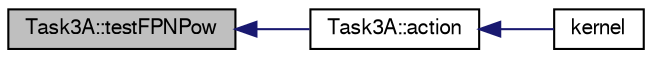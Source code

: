 digraph "Task3A::testFPNPow"
{
  bgcolor="transparent";
  edge [fontname="FreeSans",fontsize="10",labelfontname="FreeSans",labelfontsize="10"];
  node [fontname="FreeSans",fontsize="10",shape=record];
  rankdir="LR";
  Node1 [label="Task3A::testFPNPow",height=0.2,width=0.4,color="black", fillcolor="grey75", style="filled" fontcolor="black"];
  Node1 -> Node2 [dir="back",color="midnightblue",fontsize="10",style="solid",fontname="FreeSans"];
  Node2 [label="Task3A::action",height=0.2,width=0.4,color="black",URL="$classTask3A.html#a871e4066c1ba233ec3640928b77c09a0",tooltip="main part of the class"];
  Node2 -> Node3 [dir="back",color="midnightblue",fontsize="10",style="solid",fontname="FreeSans"];
  Node3 [label="kernel",height=0.2,width=0.4,color="black",URL="$main_8cc.html#a796315624c9bcf31fd673cb62e4b9819",tooltip="kernel entry point"];
}
